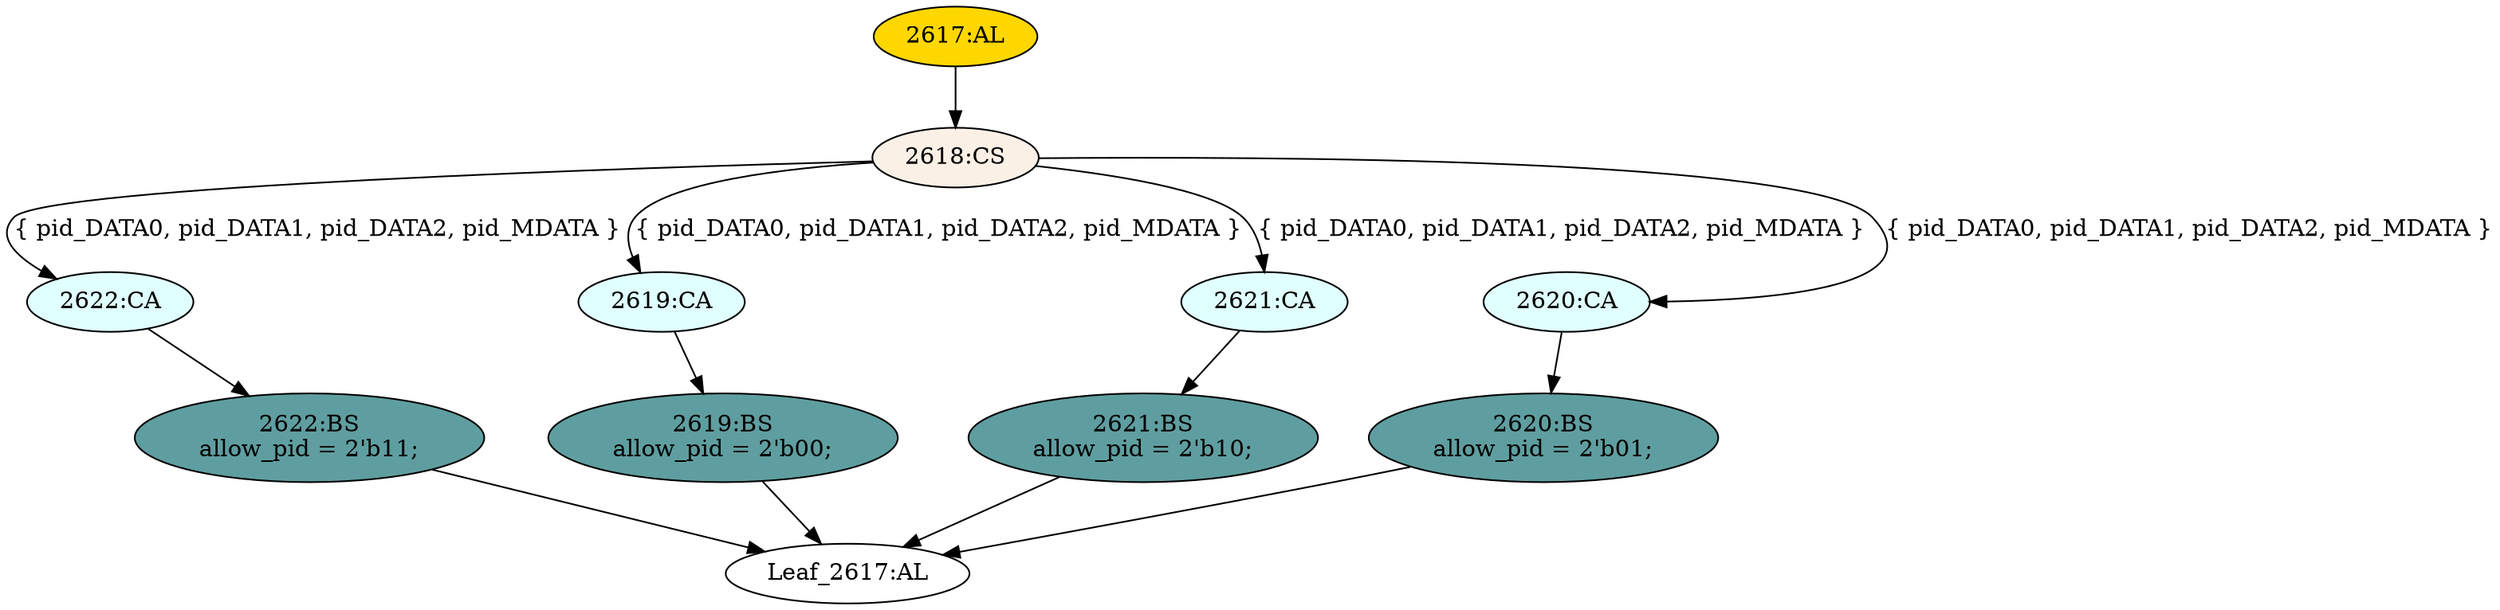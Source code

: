 strict digraph "" {
	node [label="\N"];
	"2618:CS"	 [ast="<pyverilog.vparser.ast.CaseStatement object at 0x7f13b559bfd0>",
		fillcolor=linen,
		label="2618:CS",
		statements="[]",
		style=filled,
		typ=CaseStatement];
	"2622:CA"	 [ast="<pyverilog.vparser.ast.Case object at 0x7f13b5542650>",
		fillcolor=lightcyan,
		label="2622:CA",
		statements="[]",
		style=filled,
		typ=Case];
	"2618:CS" -> "2622:CA"	 [cond="['pid_DATA0', 'pid_DATA1', 'pid_DATA2', 'pid_MDATA']",
		label="{ pid_DATA0, pid_DATA1, pid_DATA2, pid_MDATA }",
		lineno=2618];
	"2619:CA"	 [ast="<pyverilog.vparser.ast.Case object at 0x7f13b55420d0>",
		fillcolor=lightcyan,
		label="2619:CA",
		statements="[]",
		style=filled,
		typ=Case];
	"2618:CS" -> "2619:CA"	 [cond="['pid_DATA0', 'pid_DATA1', 'pid_DATA2', 'pid_MDATA']",
		label="{ pid_DATA0, pid_DATA1, pid_DATA2, pid_MDATA }",
		lineno=2618];
	"2621:CA"	 [ast="<pyverilog.vparser.ast.Case object at 0x7f13b5542490>",
		fillcolor=lightcyan,
		label="2621:CA",
		statements="[]",
		style=filled,
		typ=Case];
	"2618:CS" -> "2621:CA"	 [cond="['pid_DATA0', 'pid_DATA1', 'pid_DATA2', 'pid_MDATA']",
		label="{ pid_DATA0, pid_DATA1, pid_DATA2, pid_MDATA }",
		lineno=2618];
	"2620:CA"	 [ast="<pyverilog.vparser.ast.Case object at 0x7f13b55422d0>",
		fillcolor=lightcyan,
		label="2620:CA",
		statements="[]",
		style=filled,
		typ=Case];
	"2618:CS" -> "2620:CA"	 [cond="['pid_DATA0', 'pid_DATA1', 'pid_DATA2', 'pid_MDATA']",
		label="{ pid_DATA0, pid_DATA1, pid_DATA2, pid_MDATA }",
		lineno=2618];
	"2622:BS"	 [ast="<pyverilog.vparser.ast.BlockingSubstitution object at 0x7f13b55426d0>",
		fillcolor=cadetblue,
		label="2622:BS
allow_pid = 2'b11;",
		statements="[<pyverilog.vparser.ast.BlockingSubstitution object at 0x7f13b55426d0>]",
		style=filled,
		typ=BlockingSubstitution];
	"2622:CA" -> "2622:BS"	 [cond="[]",
		lineno=None];
	"2619:BS"	 [ast="<pyverilog.vparser.ast.BlockingSubstitution object at 0x7f13b5542150>",
		fillcolor=cadetblue,
		label="2619:BS
allow_pid = 2'b00;",
		statements="[<pyverilog.vparser.ast.BlockingSubstitution object at 0x7f13b5542150>]",
		style=filled,
		typ=BlockingSubstitution];
	"2619:CA" -> "2619:BS"	 [cond="[]",
		lineno=None];
	"2621:BS"	 [ast="<pyverilog.vparser.ast.BlockingSubstitution object at 0x7f13b5542510>",
		fillcolor=cadetblue,
		label="2621:BS
allow_pid = 2'b10;",
		statements="[<pyverilog.vparser.ast.BlockingSubstitution object at 0x7f13b5542510>]",
		style=filled,
		typ=BlockingSubstitution];
	"2621:CA" -> "2621:BS"	 [cond="[]",
		lineno=None];
	"2617:AL"	 [ast="<pyverilog.vparser.ast.Always object at 0x7f13b559bd50>",
		clk_sens=False,
		fillcolor=gold,
		label="2617:AL",
		sens="['pid_DATA0', 'pid_DATA1', 'pid_DATA2', 'pid_MDATA']",
		statements="[]",
		style=filled,
		typ=Always,
		use_var="['pid_MDATA', 'pid_DATA2', 'pid_DATA1', 'pid_DATA0']"];
	"2617:AL" -> "2618:CS"	 [cond="[]",
		lineno=None];
	"Leaf_2617:AL"	 [def_var="['allow_pid']",
		label="Leaf_2617:AL"];
	"2620:BS"	 [ast="<pyverilog.vparser.ast.BlockingSubstitution object at 0x7f13b5542350>",
		fillcolor=cadetblue,
		label="2620:BS
allow_pid = 2'b01;",
		statements="[<pyverilog.vparser.ast.BlockingSubstitution object at 0x7f13b5542350>]",
		style=filled,
		typ=BlockingSubstitution];
	"2620:CA" -> "2620:BS"	 [cond="[]",
		lineno=None];
	"2622:BS" -> "Leaf_2617:AL"	 [cond="[]",
		lineno=None];
	"2620:BS" -> "Leaf_2617:AL"	 [cond="[]",
		lineno=None];
	"2621:BS" -> "Leaf_2617:AL"	 [cond="[]",
		lineno=None];
	"2619:BS" -> "Leaf_2617:AL"	 [cond="[]",
		lineno=None];
}
